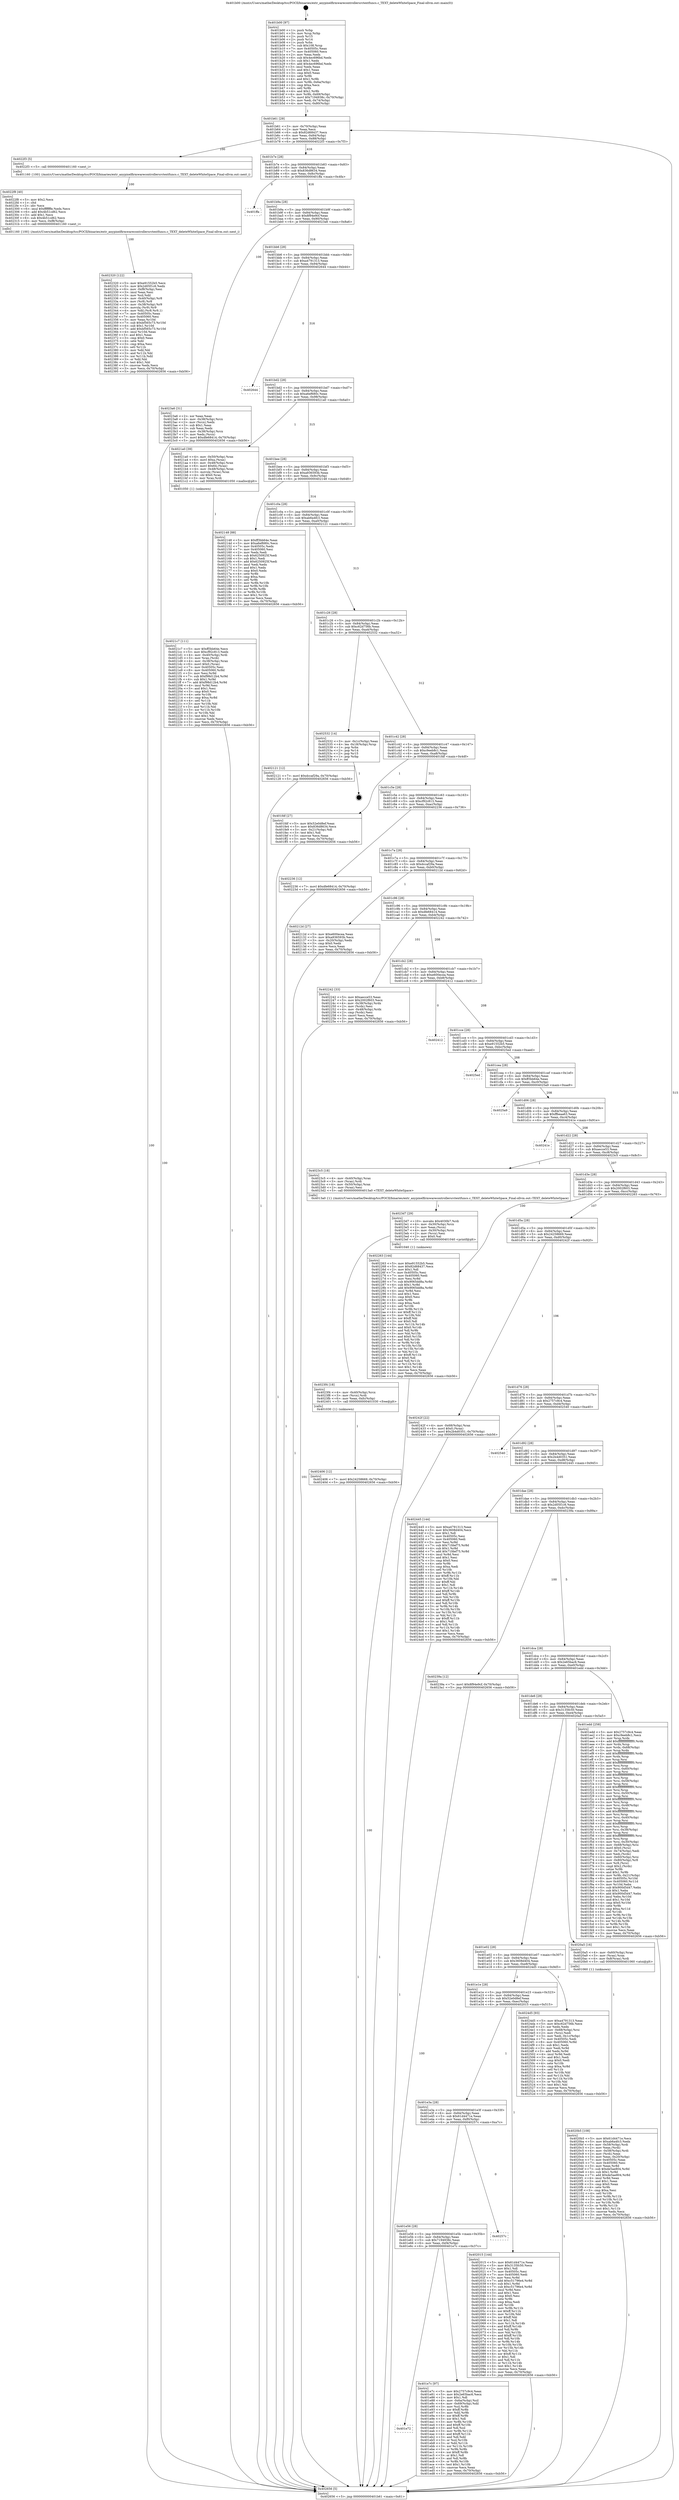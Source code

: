 digraph "0x401b00" {
  label = "0x401b00 (/mnt/c/Users/mathe/Desktop/tcc/POCII/binaries/extr_anypixelfirmwarecontrollersrctextfuncs.c_TEXT_deleteWhiteSpace_Final-ollvm.out::main(0))"
  labelloc = "t"
  node[shape=record]

  Entry [label="",width=0.3,height=0.3,shape=circle,fillcolor=black,style=filled]
  "0x401b61" [label="{
     0x401b61 [29]\l
     | [instrs]\l
     &nbsp;&nbsp;0x401b61 \<+3\>: mov -0x70(%rbp),%eax\l
     &nbsp;&nbsp;0x401b64 \<+2\>: mov %eax,%ecx\l
     &nbsp;&nbsp;0x401b66 \<+6\>: sub $0x82d68437,%ecx\l
     &nbsp;&nbsp;0x401b6c \<+6\>: mov %eax,-0x84(%rbp)\l
     &nbsp;&nbsp;0x401b72 \<+6\>: mov %ecx,-0x88(%rbp)\l
     &nbsp;&nbsp;0x401b78 \<+6\>: je 00000000004022f3 \<main+0x7f3\>\l
  }"]
  "0x4022f3" [label="{
     0x4022f3 [5]\l
     | [instrs]\l
     &nbsp;&nbsp;0x4022f3 \<+5\>: call 0000000000401160 \<next_i\>\l
     | [calls]\l
     &nbsp;&nbsp;0x401160 \{100\} (/mnt/c/Users/mathe/Desktop/tcc/POCII/binaries/extr_anypixelfirmwarecontrollersrctextfuncs.c_TEXT_deleteWhiteSpace_Final-ollvm.out::next_i)\l
  }"]
  "0x401b7e" [label="{
     0x401b7e [28]\l
     | [instrs]\l
     &nbsp;&nbsp;0x401b7e \<+5\>: jmp 0000000000401b83 \<main+0x83\>\l
     &nbsp;&nbsp;0x401b83 \<+6\>: mov -0x84(%rbp),%eax\l
     &nbsp;&nbsp;0x401b89 \<+5\>: sub $0x836d8634,%eax\l
     &nbsp;&nbsp;0x401b8e \<+6\>: mov %eax,-0x8c(%rbp)\l
     &nbsp;&nbsp;0x401b94 \<+6\>: je 0000000000401ffa \<main+0x4fa\>\l
  }"]
  Exit [label="",width=0.3,height=0.3,shape=circle,fillcolor=black,style=filled,peripheries=2]
  "0x401ffa" [label="{
     0x401ffa\l
  }", style=dashed]
  "0x401b9a" [label="{
     0x401b9a [28]\l
     | [instrs]\l
     &nbsp;&nbsp;0x401b9a \<+5\>: jmp 0000000000401b9f \<main+0x9f\>\l
     &nbsp;&nbsp;0x401b9f \<+6\>: mov -0x84(%rbp),%eax\l
     &nbsp;&nbsp;0x401ba5 \<+5\>: sub $0x8f94e9cf,%eax\l
     &nbsp;&nbsp;0x401baa \<+6\>: mov %eax,-0x90(%rbp)\l
     &nbsp;&nbsp;0x401bb0 \<+6\>: je 00000000004023a6 \<main+0x8a6\>\l
  }"]
  "0x402406" [label="{
     0x402406 [12]\l
     | [instrs]\l
     &nbsp;&nbsp;0x402406 \<+7\>: movl $0x24258669,-0x70(%rbp)\l
     &nbsp;&nbsp;0x40240d \<+5\>: jmp 0000000000402656 \<main+0xb56\>\l
  }"]
  "0x4023a6" [label="{
     0x4023a6 [31]\l
     | [instrs]\l
     &nbsp;&nbsp;0x4023a6 \<+2\>: xor %eax,%eax\l
     &nbsp;&nbsp;0x4023a8 \<+4\>: mov -0x38(%rbp),%rcx\l
     &nbsp;&nbsp;0x4023ac \<+2\>: mov (%rcx),%edx\l
     &nbsp;&nbsp;0x4023ae \<+3\>: sub $0x1,%eax\l
     &nbsp;&nbsp;0x4023b1 \<+2\>: sub %eax,%edx\l
     &nbsp;&nbsp;0x4023b3 \<+4\>: mov -0x38(%rbp),%rcx\l
     &nbsp;&nbsp;0x4023b7 \<+2\>: mov %edx,(%rcx)\l
     &nbsp;&nbsp;0x4023b9 \<+7\>: movl $0xdfe68414,-0x70(%rbp)\l
     &nbsp;&nbsp;0x4023c0 \<+5\>: jmp 0000000000402656 \<main+0xb56\>\l
  }"]
  "0x401bb6" [label="{
     0x401bb6 [28]\l
     | [instrs]\l
     &nbsp;&nbsp;0x401bb6 \<+5\>: jmp 0000000000401bbb \<main+0xbb\>\l
     &nbsp;&nbsp;0x401bbb \<+6\>: mov -0x84(%rbp),%eax\l
     &nbsp;&nbsp;0x401bc1 \<+5\>: sub $0xa4791313,%eax\l
     &nbsp;&nbsp;0x401bc6 \<+6\>: mov %eax,-0x94(%rbp)\l
     &nbsp;&nbsp;0x401bcc \<+6\>: je 0000000000402644 \<main+0xb44\>\l
  }"]
  "0x4023f4" [label="{
     0x4023f4 [18]\l
     | [instrs]\l
     &nbsp;&nbsp;0x4023f4 \<+4\>: mov -0x40(%rbp),%rcx\l
     &nbsp;&nbsp;0x4023f8 \<+3\>: mov (%rcx),%rdi\l
     &nbsp;&nbsp;0x4023fb \<+6\>: mov %eax,-0xfc(%rbp)\l
     &nbsp;&nbsp;0x402401 \<+5\>: call 0000000000401030 \<free@plt\>\l
     | [calls]\l
     &nbsp;&nbsp;0x401030 \{1\} (unknown)\l
  }"]
  "0x402644" [label="{
     0x402644\l
  }", style=dashed]
  "0x401bd2" [label="{
     0x401bd2 [28]\l
     | [instrs]\l
     &nbsp;&nbsp;0x401bd2 \<+5\>: jmp 0000000000401bd7 \<main+0xd7\>\l
     &nbsp;&nbsp;0x401bd7 \<+6\>: mov -0x84(%rbp),%eax\l
     &nbsp;&nbsp;0x401bdd \<+5\>: sub $0xa6ef680c,%eax\l
     &nbsp;&nbsp;0x401be2 \<+6\>: mov %eax,-0x98(%rbp)\l
     &nbsp;&nbsp;0x401be8 \<+6\>: je 00000000004021a0 \<main+0x6a0\>\l
  }"]
  "0x4023d7" [label="{
     0x4023d7 [29]\l
     | [instrs]\l
     &nbsp;&nbsp;0x4023d7 \<+10\>: movabs $0x4030b7,%rdi\l
     &nbsp;&nbsp;0x4023e1 \<+4\>: mov -0x30(%rbp),%rcx\l
     &nbsp;&nbsp;0x4023e5 \<+2\>: mov %eax,(%rcx)\l
     &nbsp;&nbsp;0x4023e7 \<+4\>: mov -0x30(%rbp),%rcx\l
     &nbsp;&nbsp;0x4023eb \<+2\>: mov (%rcx),%esi\l
     &nbsp;&nbsp;0x4023ed \<+2\>: mov $0x0,%al\l
     &nbsp;&nbsp;0x4023ef \<+5\>: call 0000000000401040 \<printf@plt\>\l
     | [calls]\l
     &nbsp;&nbsp;0x401040 \{1\} (unknown)\l
  }"]
  "0x4021a0" [label="{
     0x4021a0 [39]\l
     | [instrs]\l
     &nbsp;&nbsp;0x4021a0 \<+4\>: mov -0x50(%rbp),%rax\l
     &nbsp;&nbsp;0x4021a4 \<+6\>: movl $0xa,(%rax)\l
     &nbsp;&nbsp;0x4021aa \<+4\>: mov -0x48(%rbp),%rax\l
     &nbsp;&nbsp;0x4021ae \<+6\>: movl $0x64,(%rax)\l
     &nbsp;&nbsp;0x4021b4 \<+4\>: mov -0x48(%rbp),%rax\l
     &nbsp;&nbsp;0x4021b8 \<+3\>: movslq (%rax),%rax\l
     &nbsp;&nbsp;0x4021bb \<+4\>: shl $0x0,%rax\l
     &nbsp;&nbsp;0x4021bf \<+3\>: mov %rax,%rdi\l
     &nbsp;&nbsp;0x4021c2 \<+5\>: call 0000000000401050 \<malloc@plt\>\l
     | [calls]\l
     &nbsp;&nbsp;0x401050 \{1\} (unknown)\l
  }"]
  "0x401bee" [label="{
     0x401bee [28]\l
     | [instrs]\l
     &nbsp;&nbsp;0x401bee \<+5\>: jmp 0000000000401bf3 \<main+0xf3\>\l
     &nbsp;&nbsp;0x401bf3 \<+6\>: mov -0x84(%rbp),%eax\l
     &nbsp;&nbsp;0x401bf9 \<+5\>: sub $0xa936593b,%eax\l
     &nbsp;&nbsp;0x401bfe \<+6\>: mov %eax,-0x9c(%rbp)\l
     &nbsp;&nbsp;0x401c04 \<+6\>: je 0000000000402148 \<main+0x648\>\l
  }"]
  "0x402320" [label="{
     0x402320 [122]\l
     | [instrs]\l
     &nbsp;&nbsp;0x402320 \<+5\>: mov $0xe91552b5,%ecx\l
     &nbsp;&nbsp;0x402325 \<+5\>: mov $0x2d05f1c6,%edx\l
     &nbsp;&nbsp;0x40232a \<+6\>: mov -0xf8(%rbp),%esi\l
     &nbsp;&nbsp;0x402330 \<+3\>: imul %eax,%esi\l
     &nbsp;&nbsp;0x402333 \<+3\>: mov %sil,%dil\l
     &nbsp;&nbsp;0x402336 \<+4\>: mov -0x40(%rbp),%r8\l
     &nbsp;&nbsp;0x40233a \<+3\>: mov (%r8),%r8\l
     &nbsp;&nbsp;0x40233d \<+4\>: mov -0x38(%rbp),%r9\l
     &nbsp;&nbsp;0x402341 \<+3\>: movslq (%r9),%r9\l
     &nbsp;&nbsp;0x402344 \<+4\>: mov %dil,(%r8,%r9,1)\l
     &nbsp;&nbsp;0x402348 \<+7\>: mov 0x40505c,%eax\l
     &nbsp;&nbsp;0x40234f \<+7\>: mov 0x405060,%esi\l
     &nbsp;&nbsp;0x402356 \<+3\>: mov %eax,%r10d\l
     &nbsp;&nbsp;0x402359 \<+7\>: sub $0xbf565c73,%r10d\l
     &nbsp;&nbsp;0x402360 \<+4\>: sub $0x1,%r10d\l
     &nbsp;&nbsp;0x402364 \<+7\>: add $0xbf565c73,%r10d\l
     &nbsp;&nbsp;0x40236b \<+4\>: imul %r10d,%eax\l
     &nbsp;&nbsp;0x40236f \<+3\>: and $0x1,%eax\l
     &nbsp;&nbsp;0x402372 \<+3\>: cmp $0x0,%eax\l
     &nbsp;&nbsp;0x402375 \<+4\>: sete %dil\l
     &nbsp;&nbsp;0x402379 \<+3\>: cmp $0xa,%esi\l
     &nbsp;&nbsp;0x40237c \<+4\>: setl %r11b\l
     &nbsp;&nbsp;0x402380 \<+3\>: mov %dil,%bl\l
     &nbsp;&nbsp;0x402383 \<+3\>: and %r11b,%bl\l
     &nbsp;&nbsp;0x402386 \<+3\>: xor %r11b,%dil\l
     &nbsp;&nbsp;0x402389 \<+3\>: or %dil,%bl\l
     &nbsp;&nbsp;0x40238c \<+3\>: test $0x1,%bl\l
     &nbsp;&nbsp;0x40238f \<+3\>: cmovne %edx,%ecx\l
     &nbsp;&nbsp;0x402392 \<+3\>: mov %ecx,-0x70(%rbp)\l
     &nbsp;&nbsp;0x402395 \<+5\>: jmp 0000000000402656 \<main+0xb56\>\l
  }"]
  "0x402148" [label="{
     0x402148 [88]\l
     | [instrs]\l
     &nbsp;&nbsp;0x402148 \<+5\>: mov $0xff3bb64e,%eax\l
     &nbsp;&nbsp;0x40214d \<+5\>: mov $0xa6ef680c,%ecx\l
     &nbsp;&nbsp;0x402152 \<+7\>: mov 0x40505c,%edx\l
     &nbsp;&nbsp;0x402159 \<+7\>: mov 0x405060,%esi\l
     &nbsp;&nbsp;0x402160 \<+2\>: mov %edx,%edi\l
     &nbsp;&nbsp;0x402162 \<+6\>: sub $0x6250925f,%edi\l
     &nbsp;&nbsp;0x402168 \<+3\>: sub $0x1,%edi\l
     &nbsp;&nbsp;0x40216b \<+6\>: add $0x6250925f,%edi\l
     &nbsp;&nbsp;0x402171 \<+3\>: imul %edi,%edx\l
     &nbsp;&nbsp;0x402174 \<+3\>: and $0x1,%edx\l
     &nbsp;&nbsp;0x402177 \<+3\>: cmp $0x0,%edx\l
     &nbsp;&nbsp;0x40217a \<+4\>: sete %r8b\l
     &nbsp;&nbsp;0x40217e \<+3\>: cmp $0xa,%esi\l
     &nbsp;&nbsp;0x402181 \<+4\>: setl %r9b\l
     &nbsp;&nbsp;0x402185 \<+3\>: mov %r8b,%r10b\l
     &nbsp;&nbsp;0x402188 \<+3\>: and %r9b,%r10b\l
     &nbsp;&nbsp;0x40218b \<+3\>: xor %r9b,%r8b\l
     &nbsp;&nbsp;0x40218e \<+3\>: or %r8b,%r10b\l
     &nbsp;&nbsp;0x402191 \<+4\>: test $0x1,%r10b\l
     &nbsp;&nbsp;0x402195 \<+3\>: cmovne %ecx,%eax\l
     &nbsp;&nbsp;0x402198 \<+3\>: mov %eax,-0x70(%rbp)\l
     &nbsp;&nbsp;0x40219b \<+5\>: jmp 0000000000402656 \<main+0xb56\>\l
  }"]
  "0x401c0a" [label="{
     0x401c0a [28]\l
     | [instrs]\l
     &nbsp;&nbsp;0x401c0a \<+5\>: jmp 0000000000401c0f \<main+0x10f\>\l
     &nbsp;&nbsp;0x401c0f \<+6\>: mov -0x84(%rbp),%eax\l
     &nbsp;&nbsp;0x401c15 \<+5\>: sub $0xab6a4fc3,%eax\l
     &nbsp;&nbsp;0x401c1a \<+6\>: mov %eax,-0xa0(%rbp)\l
     &nbsp;&nbsp;0x401c20 \<+6\>: je 0000000000402121 \<main+0x621\>\l
  }"]
  "0x4022f8" [label="{
     0x4022f8 [40]\l
     | [instrs]\l
     &nbsp;&nbsp;0x4022f8 \<+5\>: mov $0x2,%ecx\l
     &nbsp;&nbsp;0x4022fd \<+1\>: cltd\l
     &nbsp;&nbsp;0x4022fe \<+2\>: idiv %ecx\l
     &nbsp;&nbsp;0x402300 \<+6\>: imul $0xfffffffe,%edx,%ecx\l
     &nbsp;&nbsp;0x402306 \<+6\>: add $0x4b51cd62,%ecx\l
     &nbsp;&nbsp;0x40230c \<+3\>: add $0x1,%ecx\l
     &nbsp;&nbsp;0x40230f \<+6\>: sub $0x4b51cd62,%ecx\l
     &nbsp;&nbsp;0x402315 \<+6\>: mov %ecx,-0xf8(%rbp)\l
     &nbsp;&nbsp;0x40231b \<+5\>: call 0000000000401160 \<next_i\>\l
     | [calls]\l
     &nbsp;&nbsp;0x401160 \{100\} (/mnt/c/Users/mathe/Desktop/tcc/POCII/binaries/extr_anypixelfirmwarecontrollersrctextfuncs.c_TEXT_deleteWhiteSpace_Final-ollvm.out::next_i)\l
  }"]
  "0x402121" [label="{
     0x402121 [12]\l
     | [instrs]\l
     &nbsp;&nbsp;0x402121 \<+7\>: movl $0xdccaf29a,-0x70(%rbp)\l
     &nbsp;&nbsp;0x402128 \<+5\>: jmp 0000000000402656 \<main+0xb56\>\l
  }"]
  "0x401c26" [label="{
     0x401c26 [28]\l
     | [instrs]\l
     &nbsp;&nbsp;0x401c26 \<+5\>: jmp 0000000000401c2b \<main+0x12b\>\l
     &nbsp;&nbsp;0x401c2b \<+6\>: mov -0x84(%rbp),%eax\l
     &nbsp;&nbsp;0x401c31 \<+5\>: sub $0xc62d756b,%eax\l
     &nbsp;&nbsp;0x401c36 \<+6\>: mov %eax,-0xa4(%rbp)\l
     &nbsp;&nbsp;0x401c3c \<+6\>: je 0000000000402532 \<main+0xa32\>\l
  }"]
  "0x4021c7" [label="{
     0x4021c7 [111]\l
     | [instrs]\l
     &nbsp;&nbsp;0x4021c7 \<+5\>: mov $0xff3bb64e,%ecx\l
     &nbsp;&nbsp;0x4021cc \<+5\>: mov $0xcf92c813,%edx\l
     &nbsp;&nbsp;0x4021d1 \<+4\>: mov -0x40(%rbp),%rdi\l
     &nbsp;&nbsp;0x4021d5 \<+3\>: mov %rax,(%rdi)\l
     &nbsp;&nbsp;0x4021d8 \<+4\>: mov -0x38(%rbp),%rax\l
     &nbsp;&nbsp;0x4021dc \<+6\>: movl $0x0,(%rax)\l
     &nbsp;&nbsp;0x4021e2 \<+7\>: mov 0x40505c,%esi\l
     &nbsp;&nbsp;0x4021e9 \<+8\>: mov 0x405060,%r8d\l
     &nbsp;&nbsp;0x4021f1 \<+3\>: mov %esi,%r9d\l
     &nbsp;&nbsp;0x4021f4 \<+7\>: sub $0xf98d12b4,%r9d\l
     &nbsp;&nbsp;0x4021fb \<+4\>: sub $0x1,%r9d\l
     &nbsp;&nbsp;0x4021ff \<+7\>: add $0xf98d12b4,%r9d\l
     &nbsp;&nbsp;0x402206 \<+4\>: imul %r9d,%esi\l
     &nbsp;&nbsp;0x40220a \<+3\>: and $0x1,%esi\l
     &nbsp;&nbsp;0x40220d \<+3\>: cmp $0x0,%esi\l
     &nbsp;&nbsp;0x402210 \<+4\>: sete %r10b\l
     &nbsp;&nbsp;0x402214 \<+4\>: cmp $0xa,%r8d\l
     &nbsp;&nbsp;0x402218 \<+4\>: setl %r11b\l
     &nbsp;&nbsp;0x40221c \<+3\>: mov %r10b,%bl\l
     &nbsp;&nbsp;0x40221f \<+3\>: and %r11b,%bl\l
     &nbsp;&nbsp;0x402222 \<+3\>: xor %r11b,%r10b\l
     &nbsp;&nbsp;0x402225 \<+3\>: or %r10b,%bl\l
     &nbsp;&nbsp;0x402228 \<+3\>: test $0x1,%bl\l
     &nbsp;&nbsp;0x40222b \<+3\>: cmovne %edx,%ecx\l
     &nbsp;&nbsp;0x40222e \<+3\>: mov %ecx,-0x70(%rbp)\l
     &nbsp;&nbsp;0x402231 \<+5\>: jmp 0000000000402656 \<main+0xb56\>\l
  }"]
  "0x402532" [label="{
     0x402532 [14]\l
     | [instrs]\l
     &nbsp;&nbsp;0x402532 \<+3\>: mov -0x1c(%rbp),%eax\l
     &nbsp;&nbsp;0x402535 \<+4\>: lea -0x18(%rbp),%rsp\l
     &nbsp;&nbsp;0x402539 \<+1\>: pop %rbx\l
     &nbsp;&nbsp;0x40253a \<+2\>: pop %r14\l
     &nbsp;&nbsp;0x40253c \<+2\>: pop %r15\l
     &nbsp;&nbsp;0x40253e \<+1\>: pop %rbp\l
     &nbsp;&nbsp;0x40253f \<+1\>: ret\l
  }"]
  "0x401c42" [label="{
     0x401c42 [28]\l
     | [instrs]\l
     &nbsp;&nbsp;0x401c42 \<+5\>: jmp 0000000000401c47 \<main+0x147\>\l
     &nbsp;&nbsp;0x401c47 \<+6\>: mov -0x84(%rbp),%eax\l
     &nbsp;&nbsp;0x401c4d \<+5\>: sub $0xc9eeb8c1,%eax\l
     &nbsp;&nbsp;0x401c52 \<+6\>: mov %eax,-0xa8(%rbp)\l
     &nbsp;&nbsp;0x401c58 \<+6\>: je 0000000000401fdf \<main+0x4df\>\l
  }"]
  "0x4020b5" [label="{
     0x4020b5 [108]\l
     | [instrs]\l
     &nbsp;&nbsp;0x4020b5 \<+5\>: mov $0x61d4471e,%ecx\l
     &nbsp;&nbsp;0x4020ba \<+5\>: mov $0xab6a4fc3,%edx\l
     &nbsp;&nbsp;0x4020bf \<+4\>: mov -0x58(%rbp),%rdi\l
     &nbsp;&nbsp;0x4020c3 \<+2\>: mov %eax,(%rdi)\l
     &nbsp;&nbsp;0x4020c5 \<+4\>: mov -0x58(%rbp),%rdi\l
     &nbsp;&nbsp;0x4020c9 \<+2\>: mov (%rdi),%eax\l
     &nbsp;&nbsp;0x4020cb \<+3\>: mov %eax,-0x20(%rbp)\l
     &nbsp;&nbsp;0x4020ce \<+7\>: mov 0x40505c,%eax\l
     &nbsp;&nbsp;0x4020d5 \<+7\>: mov 0x405060,%esi\l
     &nbsp;&nbsp;0x4020dc \<+3\>: mov %eax,%r8d\l
     &nbsp;&nbsp;0x4020df \<+7\>: sub $0xde5ae804,%r8d\l
     &nbsp;&nbsp;0x4020e6 \<+4\>: sub $0x1,%r8d\l
     &nbsp;&nbsp;0x4020ea \<+7\>: add $0xde5ae804,%r8d\l
     &nbsp;&nbsp;0x4020f1 \<+4\>: imul %r8d,%eax\l
     &nbsp;&nbsp;0x4020f5 \<+3\>: and $0x1,%eax\l
     &nbsp;&nbsp;0x4020f8 \<+3\>: cmp $0x0,%eax\l
     &nbsp;&nbsp;0x4020fb \<+4\>: sete %r9b\l
     &nbsp;&nbsp;0x4020ff \<+3\>: cmp $0xa,%esi\l
     &nbsp;&nbsp;0x402102 \<+4\>: setl %r10b\l
     &nbsp;&nbsp;0x402106 \<+3\>: mov %r9b,%r11b\l
     &nbsp;&nbsp;0x402109 \<+3\>: and %r10b,%r11b\l
     &nbsp;&nbsp;0x40210c \<+3\>: xor %r10b,%r9b\l
     &nbsp;&nbsp;0x40210f \<+3\>: or %r9b,%r11b\l
     &nbsp;&nbsp;0x402112 \<+4\>: test $0x1,%r11b\l
     &nbsp;&nbsp;0x402116 \<+3\>: cmovne %edx,%ecx\l
     &nbsp;&nbsp;0x402119 \<+3\>: mov %ecx,-0x70(%rbp)\l
     &nbsp;&nbsp;0x40211c \<+5\>: jmp 0000000000402656 \<main+0xb56\>\l
  }"]
  "0x401fdf" [label="{
     0x401fdf [27]\l
     | [instrs]\l
     &nbsp;&nbsp;0x401fdf \<+5\>: mov $0x52e0d8ef,%eax\l
     &nbsp;&nbsp;0x401fe4 \<+5\>: mov $0x836d8634,%ecx\l
     &nbsp;&nbsp;0x401fe9 \<+3\>: mov -0x21(%rbp),%dl\l
     &nbsp;&nbsp;0x401fec \<+3\>: test $0x1,%dl\l
     &nbsp;&nbsp;0x401fef \<+3\>: cmovne %ecx,%eax\l
     &nbsp;&nbsp;0x401ff2 \<+3\>: mov %eax,-0x70(%rbp)\l
     &nbsp;&nbsp;0x401ff5 \<+5\>: jmp 0000000000402656 \<main+0xb56\>\l
  }"]
  "0x401c5e" [label="{
     0x401c5e [28]\l
     | [instrs]\l
     &nbsp;&nbsp;0x401c5e \<+5\>: jmp 0000000000401c63 \<main+0x163\>\l
     &nbsp;&nbsp;0x401c63 \<+6\>: mov -0x84(%rbp),%eax\l
     &nbsp;&nbsp;0x401c69 \<+5\>: sub $0xcf92c813,%eax\l
     &nbsp;&nbsp;0x401c6e \<+6\>: mov %eax,-0xac(%rbp)\l
     &nbsp;&nbsp;0x401c74 \<+6\>: je 0000000000402236 \<main+0x736\>\l
  }"]
  "0x401b00" [label="{
     0x401b00 [97]\l
     | [instrs]\l
     &nbsp;&nbsp;0x401b00 \<+1\>: push %rbp\l
     &nbsp;&nbsp;0x401b01 \<+3\>: mov %rsp,%rbp\l
     &nbsp;&nbsp;0x401b04 \<+2\>: push %r15\l
     &nbsp;&nbsp;0x401b06 \<+2\>: push %r14\l
     &nbsp;&nbsp;0x401b08 \<+1\>: push %rbx\l
     &nbsp;&nbsp;0x401b09 \<+7\>: sub $0x108,%rsp\l
     &nbsp;&nbsp;0x401b10 \<+7\>: mov 0x40505c,%eax\l
     &nbsp;&nbsp;0x401b17 \<+7\>: mov 0x405060,%ecx\l
     &nbsp;&nbsp;0x401b1e \<+2\>: mov %eax,%edx\l
     &nbsp;&nbsp;0x401b20 \<+6\>: sub $0x4ec696bd,%edx\l
     &nbsp;&nbsp;0x401b26 \<+3\>: sub $0x1,%edx\l
     &nbsp;&nbsp;0x401b29 \<+6\>: add $0x4ec696bd,%edx\l
     &nbsp;&nbsp;0x401b2f \<+3\>: imul %edx,%eax\l
     &nbsp;&nbsp;0x401b32 \<+3\>: and $0x1,%eax\l
     &nbsp;&nbsp;0x401b35 \<+3\>: cmp $0x0,%eax\l
     &nbsp;&nbsp;0x401b38 \<+4\>: sete %r8b\l
     &nbsp;&nbsp;0x401b3c \<+4\>: and $0x1,%r8b\l
     &nbsp;&nbsp;0x401b40 \<+4\>: mov %r8b,-0x6a(%rbp)\l
     &nbsp;&nbsp;0x401b44 \<+3\>: cmp $0xa,%ecx\l
     &nbsp;&nbsp;0x401b47 \<+4\>: setl %r8b\l
     &nbsp;&nbsp;0x401b4b \<+4\>: and $0x1,%r8b\l
     &nbsp;&nbsp;0x401b4f \<+4\>: mov %r8b,-0x69(%rbp)\l
     &nbsp;&nbsp;0x401b53 \<+7\>: movl $0x7194938c,-0x70(%rbp)\l
     &nbsp;&nbsp;0x401b5a \<+3\>: mov %edi,-0x74(%rbp)\l
     &nbsp;&nbsp;0x401b5d \<+4\>: mov %rsi,-0x80(%rbp)\l
  }"]
  "0x402236" [label="{
     0x402236 [12]\l
     | [instrs]\l
     &nbsp;&nbsp;0x402236 \<+7\>: movl $0xdfe68414,-0x70(%rbp)\l
     &nbsp;&nbsp;0x40223d \<+5\>: jmp 0000000000402656 \<main+0xb56\>\l
  }"]
  "0x401c7a" [label="{
     0x401c7a [28]\l
     | [instrs]\l
     &nbsp;&nbsp;0x401c7a \<+5\>: jmp 0000000000401c7f \<main+0x17f\>\l
     &nbsp;&nbsp;0x401c7f \<+6\>: mov -0x84(%rbp),%eax\l
     &nbsp;&nbsp;0x401c85 \<+5\>: sub $0xdccaf29a,%eax\l
     &nbsp;&nbsp;0x401c8a \<+6\>: mov %eax,-0xb0(%rbp)\l
     &nbsp;&nbsp;0x401c90 \<+6\>: je 000000000040212d \<main+0x62d\>\l
  }"]
  "0x402656" [label="{
     0x402656 [5]\l
     | [instrs]\l
     &nbsp;&nbsp;0x402656 \<+5\>: jmp 0000000000401b61 \<main+0x61\>\l
  }"]
  "0x40212d" [label="{
     0x40212d [27]\l
     | [instrs]\l
     &nbsp;&nbsp;0x40212d \<+5\>: mov $0xe600ecea,%eax\l
     &nbsp;&nbsp;0x402132 \<+5\>: mov $0xa936593b,%ecx\l
     &nbsp;&nbsp;0x402137 \<+3\>: mov -0x20(%rbp),%edx\l
     &nbsp;&nbsp;0x40213a \<+3\>: cmp $0x0,%edx\l
     &nbsp;&nbsp;0x40213d \<+3\>: cmove %ecx,%eax\l
     &nbsp;&nbsp;0x402140 \<+3\>: mov %eax,-0x70(%rbp)\l
     &nbsp;&nbsp;0x402143 \<+5\>: jmp 0000000000402656 \<main+0xb56\>\l
  }"]
  "0x401c96" [label="{
     0x401c96 [28]\l
     | [instrs]\l
     &nbsp;&nbsp;0x401c96 \<+5\>: jmp 0000000000401c9b \<main+0x19b\>\l
     &nbsp;&nbsp;0x401c9b \<+6\>: mov -0x84(%rbp),%eax\l
     &nbsp;&nbsp;0x401ca1 \<+5\>: sub $0xdfe68414,%eax\l
     &nbsp;&nbsp;0x401ca6 \<+6\>: mov %eax,-0xb4(%rbp)\l
     &nbsp;&nbsp;0x401cac \<+6\>: je 0000000000402242 \<main+0x742\>\l
  }"]
  "0x401e72" [label="{
     0x401e72\l
  }", style=dashed]
  "0x402242" [label="{
     0x402242 [33]\l
     | [instrs]\l
     &nbsp;&nbsp;0x402242 \<+5\>: mov $0xaecce53,%eax\l
     &nbsp;&nbsp;0x402247 \<+5\>: mov $0x2002f603,%ecx\l
     &nbsp;&nbsp;0x40224c \<+4\>: mov -0x38(%rbp),%rdx\l
     &nbsp;&nbsp;0x402250 \<+2\>: mov (%rdx),%esi\l
     &nbsp;&nbsp;0x402252 \<+4\>: mov -0x48(%rbp),%rdx\l
     &nbsp;&nbsp;0x402256 \<+2\>: cmp (%rdx),%esi\l
     &nbsp;&nbsp;0x402258 \<+3\>: cmovl %ecx,%eax\l
     &nbsp;&nbsp;0x40225b \<+3\>: mov %eax,-0x70(%rbp)\l
     &nbsp;&nbsp;0x40225e \<+5\>: jmp 0000000000402656 \<main+0xb56\>\l
  }"]
  "0x401cb2" [label="{
     0x401cb2 [28]\l
     | [instrs]\l
     &nbsp;&nbsp;0x401cb2 \<+5\>: jmp 0000000000401cb7 \<main+0x1b7\>\l
     &nbsp;&nbsp;0x401cb7 \<+6\>: mov -0x84(%rbp),%eax\l
     &nbsp;&nbsp;0x401cbd \<+5\>: sub $0xe600ecea,%eax\l
     &nbsp;&nbsp;0x401cc2 \<+6\>: mov %eax,-0xb8(%rbp)\l
     &nbsp;&nbsp;0x401cc8 \<+6\>: je 0000000000402412 \<main+0x912\>\l
  }"]
  "0x401e7c" [label="{
     0x401e7c [97]\l
     | [instrs]\l
     &nbsp;&nbsp;0x401e7c \<+5\>: mov $0x2757c9c4,%eax\l
     &nbsp;&nbsp;0x401e81 \<+5\>: mov $0x2e65bac6,%ecx\l
     &nbsp;&nbsp;0x401e86 \<+2\>: mov $0x1,%dl\l
     &nbsp;&nbsp;0x401e88 \<+4\>: mov -0x6a(%rbp),%sil\l
     &nbsp;&nbsp;0x401e8c \<+4\>: mov -0x69(%rbp),%dil\l
     &nbsp;&nbsp;0x401e90 \<+3\>: mov %sil,%r8b\l
     &nbsp;&nbsp;0x401e93 \<+4\>: xor $0xff,%r8b\l
     &nbsp;&nbsp;0x401e97 \<+3\>: mov %dil,%r9b\l
     &nbsp;&nbsp;0x401e9a \<+4\>: xor $0xff,%r9b\l
     &nbsp;&nbsp;0x401e9e \<+3\>: xor $0x1,%dl\l
     &nbsp;&nbsp;0x401ea1 \<+3\>: mov %r8b,%r10b\l
     &nbsp;&nbsp;0x401ea4 \<+4\>: and $0xff,%r10b\l
     &nbsp;&nbsp;0x401ea8 \<+3\>: and %dl,%sil\l
     &nbsp;&nbsp;0x401eab \<+3\>: mov %r9b,%r11b\l
     &nbsp;&nbsp;0x401eae \<+4\>: and $0xff,%r11b\l
     &nbsp;&nbsp;0x401eb2 \<+3\>: and %dl,%dil\l
     &nbsp;&nbsp;0x401eb5 \<+3\>: or %sil,%r10b\l
     &nbsp;&nbsp;0x401eb8 \<+3\>: or %dil,%r11b\l
     &nbsp;&nbsp;0x401ebb \<+3\>: xor %r11b,%r10b\l
     &nbsp;&nbsp;0x401ebe \<+3\>: or %r9b,%r8b\l
     &nbsp;&nbsp;0x401ec1 \<+4\>: xor $0xff,%r8b\l
     &nbsp;&nbsp;0x401ec5 \<+3\>: or $0x1,%dl\l
     &nbsp;&nbsp;0x401ec8 \<+3\>: and %dl,%r8b\l
     &nbsp;&nbsp;0x401ecb \<+3\>: or %r8b,%r10b\l
     &nbsp;&nbsp;0x401ece \<+4\>: test $0x1,%r10b\l
     &nbsp;&nbsp;0x401ed2 \<+3\>: cmovne %ecx,%eax\l
     &nbsp;&nbsp;0x401ed5 \<+3\>: mov %eax,-0x70(%rbp)\l
     &nbsp;&nbsp;0x401ed8 \<+5\>: jmp 0000000000402656 \<main+0xb56\>\l
  }"]
  "0x402412" [label="{
     0x402412\l
  }", style=dashed]
  "0x401cce" [label="{
     0x401cce [28]\l
     | [instrs]\l
     &nbsp;&nbsp;0x401cce \<+5\>: jmp 0000000000401cd3 \<main+0x1d3\>\l
     &nbsp;&nbsp;0x401cd3 \<+6\>: mov -0x84(%rbp),%eax\l
     &nbsp;&nbsp;0x401cd9 \<+5\>: sub $0xe91552b5,%eax\l
     &nbsp;&nbsp;0x401cde \<+6\>: mov %eax,-0xbc(%rbp)\l
     &nbsp;&nbsp;0x401ce4 \<+6\>: je 00000000004025ed \<main+0xaed\>\l
  }"]
  "0x401e56" [label="{
     0x401e56 [28]\l
     | [instrs]\l
     &nbsp;&nbsp;0x401e56 \<+5\>: jmp 0000000000401e5b \<main+0x35b\>\l
     &nbsp;&nbsp;0x401e5b \<+6\>: mov -0x84(%rbp),%eax\l
     &nbsp;&nbsp;0x401e61 \<+5\>: sub $0x7194938c,%eax\l
     &nbsp;&nbsp;0x401e66 \<+6\>: mov %eax,-0xf4(%rbp)\l
     &nbsp;&nbsp;0x401e6c \<+6\>: je 0000000000401e7c \<main+0x37c\>\l
  }"]
  "0x4025ed" [label="{
     0x4025ed\l
  }", style=dashed]
  "0x401cea" [label="{
     0x401cea [28]\l
     | [instrs]\l
     &nbsp;&nbsp;0x401cea \<+5\>: jmp 0000000000401cef \<main+0x1ef\>\l
     &nbsp;&nbsp;0x401cef \<+6\>: mov -0x84(%rbp),%eax\l
     &nbsp;&nbsp;0x401cf5 \<+5\>: sub $0xff3bb64e,%eax\l
     &nbsp;&nbsp;0x401cfa \<+6\>: mov %eax,-0xc0(%rbp)\l
     &nbsp;&nbsp;0x401d00 \<+6\>: je 00000000004025a9 \<main+0xaa9\>\l
  }"]
  "0x40257c" [label="{
     0x40257c\l
  }", style=dashed]
  "0x4025a9" [label="{
     0x4025a9\l
  }", style=dashed]
  "0x401d06" [label="{
     0x401d06 [28]\l
     | [instrs]\l
     &nbsp;&nbsp;0x401d06 \<+5\>: jmp 0000000000401d0b \<main+0x20b\>\l
     &nbsp;&nbsp;0x401d0b \<+6\>: mov -0x84(%rbp),%eax\l
     &nbsp;&nbsp;0x401d11 \<+5\>: sub $0xffbeaa63,%eax\l
     &nbsp;&nbsp;0x401d16 \<+6\>: mov %eax,-0xc4(%rbp)\l
     &nbsp;&nbsp;0x401d1c \<+6\>: je 000000000040241e \<main+0x91e\>\l
  }"]
  "0x401e3a" [label="{
     0x401e3a [28]\l
     | [instrs]\l
     &nbsp;&nbsp;0x401e3a \<+5\>: jmp 0000000000401e3f \<main+0x33f\>\l
     &nbsp;&nbsp;0x401e3f \<+6\>: mov -0x84(%rbp),%eax\l
     &nbsp;&nbsp;0x401e45 \<+5\>: sub $0x61d4471e,%eax\l
     &nbsp;&nbsp;0x401e4a \<+6\>: mov %eax,-0xf0(%rbp)\l
     &nbsp;&nbsp;0x401e50 \<+6\>: je 000000000040257c \<main+0xa7c\>\l
  }"]
  "0x40241e" [label="{
     0x40241e\l
  }", style=dashed]
  "0x401d22" [label="{
     0x401d22 [28]\l
     | [instrs]\l
     &nbsp;&nbsp;0x401d22 \<+5\>: jmp 0000000000401d27 \<main+0x227\>\l
     &nbsp;&nbsp;0x401d27 \<+6\>: mov -0x84(%rbp),%eax\l
     &nbsp;&nbsp;0x401d2d \<+5\>: sub $0xaecce53,%eax\l
     &nbsp;&nbsp;0x401d32 \<+6\>: mov %eax,-0xc8(%rbp)\l
     &nbsp;&nbsp;0x401d38 \<+6\>: je 00000000004023c5 \<main+0x8c5\>\l
  }"]
  "0x402015" [label="{
     0x402015 [144]\l
     | [instrs]\l
     &nbsp;&nbsp;0x402015 \<+5\>: mov $0x61d4471e,%eax\l
     &nbsp;&nbsp;0x40201a \<+5\>: mov $0x3135fc50,%ecx\l
     &nbsp;&nbsp;0x40201f \<+2\>: mov $0x1,%dl\l
     &nbsp;&nbsp;0x402021 \<+7\>: mov 0x40505c,%esi\l
     &nbsp;&nbsp;0x402028 \<+7\>: mov 0x405060,%edi\l
     &nbsp;&nbsp;0x40202f \<+3\>: mov %esi,%r8d\l
     &nbsp;&nbsp;0x402032 \<+7\>: add $0xc51796e4,%r8d\l
     &nbsp;&nbsp;0x402039 \<+4\>: sub $0x1,%r8d\l
     &nbsp;&nbsp;0x40203d \<+7\>: sub $0xc51796e4,%r8d\l
     &nbsp;&nbsp;0x402044 \<+4\>: imul %r8d,%esi\l
     &nbsp;&nbsp;0x402048 \<+3\>: and $0x1,%esi\l
     &nbsp;&nbsp;0x40204b \<+3\>: cmp $0x0,%esi\l
     &nbsp;&nbsp;0x40204e \<+4\>: sete %r9b\l
     &nbsp;&nbsp;0x402052 \<+3\>: cmp $0xa,%edi\l
     &nbsp;&nbsp;0x402055 \<+4\>: setl %r10b\l
     &nbsp;&nbsp;0x402059 \<+3\>: mov %r9b,%r11b\l
     &nbsp;&nbsp;0x40205c \<+4\>: xor $0xff,%r11b\l
     &nbsp;&nbsp;0x402060 \<+3\>: mov %r10b,%bl\l
     &nbsp;&nbsp;0x402063 \<+3\>: xor $0xff,%bl\l
     &nbsp;&nbsp;0x402066 \<+3\>: xor $0x1,%dl\l
     &nbsp;&nbsp;0x402069 \<+3\>: mov %r11b,%r14b\l
     &nbsp;&nbsp;0x40206c \<+4\>: and $0xff,%r14b\l
     &nbsp;&nbsp;0x402070 \<+3\>: and %dl,%r9b\l
     &nbsp;&nbsp;0x402073 \<+3\>: mov %bl,%r15b\l
     &nbsp;&nbsp;0x402076 \<+4\>: and $0xff,%r15b\l
     &nbsp;&nbsp;0x40207a \<+3\>: and %dl,%r10b\l
     &nbsp;&nbsp;0x40207d \<+3\>: or %r9b,%r14b\l
     &nbsp;&nbsp;0x402080 \<+3\>: or %r10b,%r15b\l
     &nbsp;&nbsp;0x402083 \<+3\>: xor %r15b,%r14b\l
     &nbsp;&nbsp;0x402086 \<+3\>: or %bl,%r11b\l
     &nbsp;&nbsp;0x402089 \<+4\>: xor $0xff,%r11b\l
     &nbsp;&nbsp;0x40208d \<+3\>: or $0x1,%dl\l
     &nbsp;&nbsp;0x402090 \<+3\>: and %dl,%r11b\l
     &nbsp;&nbsp;0x402093 \<+3\>: or %r11b,%r14b\l
     &nbsp;&nbsp;0x402096 \<+4\>: test $0x1,%r14b\l
     &nbsp;&nbsp;0x40209a \<+3\>: cmovne %ecx,%eax\l
     &nbsp;&nbsp;0x40209d \<+3\>: mov %eax,-0x70(%rbp)\l
     &nbsp;&nbsp;0x4020a0 \<+5\>: jmp 0000000000402656 \<main+0xb56\>\l
  }"]
  "0x4023c5" [label="{
     0x4023c5 [18]\l
     | [instrs]\l
     &nbsp;&nbsp;0x4023c5 \<+4\>: mov -0x40(%rbp),%rax\l
     &nbsp;&nbsp;0x4023c9 \<+3\>: mov (%rax),%rdi\l
     &nbsp;&nbsp;0x4023cc \<+4\>: mov -0x50(%rbp),%rax\l
     &nbsp;&nbsp;0x4023d0 \<+2\>: mov (%rax),%esi\l
     &nbsp;&nbsp;0x4023d2 \<+5\>: call 00000000004013a0 \<TEXT_deleteWhiteSpace\>\l
     | [calls]\l
     &nbsp;&nbsp;0x4013a0 \{1\} (/mnt/c/Users/mathe/Desktop/tcc/POCII/binaries/extr_anypixelfirmwarecontrollersrctextfuncs.c_TEXT_deleteWhiteSpace_Final-ollvm.out::TEXT_deleteWhiteSpace)\l
  }"]
  "0x401d3e" [label="{
     0x401d3e [28]\l
     | [instrs]\l
     &nbsp;&nbsp;0x401d3e \<+5\>: jmp 0000000000401d43 \<main+0x243\>\l
     &nbsp;&nbsp;0x401d43 \<+6\>: mov -0x84(%rbp),%eax\l
     &nbsp;&nbsp;0x401d49 \<+5\>: sub $0x2002f603,%eax\l
     &nbsp;&nbsp;0x401d4e \<+6\>: mov %eax,-0xcc(%rbp)\l
     &nbsp;&nbsp;0x401d54 \<+6\>: je 0000000000402263 \<main+0x763\>\l
  }"]
  "0x401e1e" [label="{
     0x401e1e [28]\l
     | [instrs]\l
     &nbsp;&nbsp;0x401e1e \<+5\>: jmp 0000000000401e23 \<main+0x323\>\l
     &nbsp;&nbsp;0x401e23 \<+6\>: mov -0x84(%rbp),%eax\l
     &nbsp;&nbsp;0x401e29 \<+5\>: sub $0x52e0d8ef,%eax\l
     &nbsp;&nbsp;0x401e2e \<+6\>: mov %eax,-0xec(%rbp)\l
     &nbsp;&nbsp;0x401e34 \<+6\>: je 0000000000402015 \<main+0x515\>\l
  }"]
  "0x402263" [label="{
     0x402263 [144]\l
     | [instrs]\l
     &nbsp;&nbsp;0x402263 \<+5\>: mov $0xe91552b5,%eax\l
     &nbsp;&nbsp;0x402268 \<+5\>: mov $0x82d68437,%ecx\l
     &nbsp;&nbsp;0x40226d \<+2\>: mov $0x1,%dl\l
     &nbsp;&nbsp;0x40226f \<+7\>: mov 0x40505c,%esi\l
     &nbsp;&nbsp;0x402276 \<+7\>: mov 0x405060,%edi\l
     &nbsp;&nbsp;0x40227d \<+3\>: mov %esi,%r8d\l
     &nbsp;&nbsp;0x402280 \<+7\>: sub $0x9065dd8a,%r8d\l
     &nbsp;&nbsp;0x402287 \<+4\>: sub $0x1,%r8d\l
     &nbsp;&nbsp;0x40228b \<+7\>: add $0x9065dd8a,%r8d\l
     &nbsp;&nbsp;0x402292 \<+4\>: imul %r8d,%esi\l
     &nbsp;&nbsp;0x402296 \<+3\>: and $0x1,%esi\l
     &nbsp;&nbsp;0x402299 \<+3\>: cmp $0x0,%esi\l
     &nbsp;&nbsp;0x40229c \<+4\>: sete %r9b\l
     &nbsp;&nbsp;0x4022a0 \<+3\>: cmp $0xa,%edi\l
     &nbsp;&nbsp;0x4022a3 \<+4\>: setl %r10b\l
     &nbsp;&nbsp;0x4022a7 \<+3\>: mov %r9b,%r11b\l
     &nbsp;&nbsp;0x4022aa \<+4\>: xor $0xff,%r11b\l
     &nbsp;&nbsp;0x4022ae \<+3\>: mov %r10b,%bl\l
     &nbsp;&nbsp;0x4022b1 \<+3\>: xor $0xff,%bl\l
     &nbsp;&nbsp;0x4022b4 \<+3\>: xor $0x0,%dl\l
     &nbsp;&nbsp;0x4022b7 \<+3\>: mov %r11b,%r14b\l
     &nbsp;&nbsp;0x4022ba \<+4\>: and $0x0,%r14b\l
     &nbsp;&nbsp;0x4022be \<+3\>: and %dl,%r9b\l
     &nbsp;&nbsp;0x4022c1 \<+3\>: mov %bl,%r15b\l
     &nbsp;&nbsp;0x4022c4 \<+4\>: and $0x0,%r15b\l
     &nbsp;&nbsp;0x4022c8 \<+3\>: and %dl,%r10b\l
     &nbsp;&nbsp;0x4022cb \<+3\>: or %r9b,%r14b\l
     &nbsp;&nbsp;0x4022ce \<+3\>: or %r10b,%r15b\l
     &nbsp;&nbsp;0x4022d1 \<+3\>: xor %r15b,%r14b\l
     &nbsp;&nbsp;0x4022d4 \<+3\>: or %bl,%r11b\l
     &nbsp;&nbsp;0x4022d7 \<+4\>: xor $0xff,%r11b\l
     &nbsp;&nbsp;0x4022db \<+3\>: or $0x0,%dl\l
     &nbsp;&nbsp;0x4022de \<+3\>: and %dl,%r11b\l
     &nbsp;&nbsp;0x4022e1 \<+3\>: or %r11b,%r14b\l
     &nbsp;&nbsp;0x4022e4 \<+4\>: test $0x1,%r14b\l
     &nbsp;&nbsp;0x4022e8 \<+3\>: cmovne %ecx,%eax\l
     &nbsp;&nbsp;0x4022eb \<+3\>: mov %eax,-0x70(%rbp)\l
     &nbsp;&nbsp;0x4022ee \<+5\>: jmp 0000000000402656 \<main+0xb56\>\l
  }"]
  "0x401d5a" [label="{
     0x401d5a [28]\l
     | [instrs]\l
     &nbsp;&nbsp;0x401d5a \<+5\>: jmp 0000000000401d5f \<main+0x25f\>\l
     &nbsp;&nbsp;0x401d5f \<+6\>: mov -0x84(%rbp),%eax\l
     &nbsp;&nbsp;0x401d65 \<+5\>: sub $0x24258669,%eax\l
     &nbsp;&nbsp;0x401d6a \<+6\>: mov %eax,-0xd0(%rbp)\l
     &nbsp;&nbsp;0x401d70 \<+6\>: je 000000000040242f \<main+0x92f\>\l
  }"]
  "0x4024d5" [label="{
     0x4024d5 [93]\l
     | [instrs]\l
     &nbsp;&nbsp;0x4024d5 \<+5\>: mov $0xa4791313,%eax\l
     &nbsp;&nbsp;0x4024da \<+5\>: mov $0xc62d756b,%ecx\l
     &nbsp;&nbsp;0x4024df \<+2\>: xor %edx,%edx\l
     &nbsp;&nbsp;0x4024e1 \<+4\>: mov -0x68(%rbp),%rsi\l
     &nbsp;&nbsp;0x4024e5 \<+2\>: mov (%rsi),%edi\l
     &nbsp;&nbsp;0x4024e7 \<+3\>: mov %edi,-0x1c(%rbp)\l
     &nbsp;&nbsp;0x4024ea \<+7\>: mov 0x40505c,%edi\l
     &nbsp;&nbsp;0x4024f1 \<+8\>: mov 0x405060,%r8d\l
     &nbsp;&nbsp;0x4024f9 \<+3\>: sub $0x1,%edx\l
     &nbsp;&nbsp;0x4024fc \<+3\>: mov %edi,%r9d\l
     &nbsp;&nbsp;0x4024ff \<+3\>: add %edx,%r9d\l
     &nbsp;&nbsp;0x402502 \<+4\>: imul %r9d,%edi\l
     &nbsp;&nbsp;0x402506 \<+3\>: and $0x1,%edi\l
     &nbsp;&nbsp;0x402509 \<+3\>: cmp $0x0,%edi\l
     &nbsp;&nbsp;0x40250c \<+4\>: sete %r10b\l
     &nbsp;&nbsp;0x402510 \<+4\>: cmp $0xa,%r8d\l
     &nbsp;&nbsp;0x402514 \<+4\>: setl %r11b\l
     &nbsp;&nbsp;0x402518 \<+3\>: mov %r10b,%bl\l
     &nbsp;&nbsp;0x40251b \<+3\>: and %r11b,%bl\l
     &nbsp;&nbsp;0x40251e \<+3\>: xor %r11b,%r10b\l
     &nbsp;&nbsp;0x402521 \<+3\>: or %r10b,%bl\l
     &nbsp;&nbsp;0x402524 \<+3\>: test $0x1,%bl\l
     &nbsp;&nbsp;0x402527 \<+3\>: cmovne %ecx,%eax\l
     &nbsp;&nbsp;0x40252a \<+3\>: mov %eax,-0x70(%rbp)\l
     &nbsp;&nbsp;0x40252d \<+5\>: jmp 0000000000402656 \<main+0xb56\>\l
  }"]
  "0x40242f" [label="{
     0x40242f [22]\l
     | [instrs]\l
     &nbsp;&nbsp;0x40242f \<+4\>: mov -0x68(%rbp),%rax\l
     &nbsp;&nbsp;0x402433 \<+6\>: movl $0x0,(%rax)\l
     &nbsp;&nbsp;0x402439 \<+7\>: movl $0x2b4d0351,-0x70(%rbp)\l
     &nbsp;&nbsp;0x402440 \<+5\>: jmp 0000000000402656 \<main+0xb56\>\l
  }"]
  "0x401d76" [label="{
     0x401d76 [28]\l
     | [instrs]\l
     &nbsp;&nbsp;0x401d76 \<+5\>: jmp 0000000000401d7b \<main+0x27b\>\l
     &nbsp;&nbsp;0x401d7b \<+6\>: mov -0x84(%rbp),%eax\l
     &nbsp;&nbsp;0x401d81 \<+5\>: sub $0x2757c9c4,%eax\l
     &nbsp;&nbsp;0x401d86 \<+6\>: mov %eax,-0xd4(%rbp)\l
     &nbsp;&nbsp;0x401d8c \<+6\>: je 0000000000402540 \<main+0xa40\>\l
  }"]
  "0x401e02" [label="{
     0x401e02 [28]\l
     | [instrs]\l
     &nbsp;&nbsp;0x401e02 \<+5\>: jmp 0000000000401e07 \<main+0x307\>\l
     &nbsp;&nbsp;0x401e07 \<+6\>: mov -0x84(%rbp),%eax\l
     &nbsp;&nbsp;0x401e0d \<+5\>: sub $0x3608d404,%eax\l
     &nbsp;&nbsp;0x401e12 \<+6\>: mov %eax,-0xe8(%rbp)\l
     &nbsp;&nbsp;0x401e18 \<+6\>: je 00000000004024d5 \<main+0x9d5\>\l
  }"]
  "0x402540" [label="{
     0x402540\l
  }", style=dashed]
  "0x401d92" [label="{
     0x401d92 [28]\l
     | [instrs]\l
     &nbsp;&nbsp;0x401d92 \<+5\>: jmp 0000000000401d97 \<main+0x297\>\l
     &nbsp;&nbsp;0x401d97 \<+6\>: mov -0x84(%rbp),%eax\l
     &nbsp;&nbsp;0x401d9d \<+5\>: sub $0x2b4d0351,%eax\l
     &nbsp;&nbsp;0x401da2 \<+6\>: mov %eax,-0xd8(%rbp)\l
     &nbsp;&nbsp;0x401da8 \<+6\>: je 0000000000402445 \<main+0x945\>\l
  }"]
  "0x4020a5" [label="{
     0x4020a5 [16]\l
     | [instrs]\l
     &nbsp;&nbsp;0x4020a5 \<+4\>: mov -0x60(%rbp),%rax\l
     &nbsp;&nbsp;0x4020a9 \<+3\>: mov (%rax),%rax\l
     &nbsp;&nbsp;0x4020ac \<+4\>: mov 0x8(%rax),%rdi\l
     &nbsp;&nbsp;0x4020b0 \<+5\>: call 0000000000401060 \<atoi@plt\>\l
     | [calls]\l
     &nbsp;&nbsp;0x401060 \{1\} (unknown)\l
  }"]
  "0x402445" [label="{
     0x402445 [144]\l
     | [instrs]\l
     &nbsp;&nbsp;0x402445 \<+5\>: mov $0xa4791313,%eax\l
     &nbsp;&nbsp;0x40244a \<+5\>: mov $0x3608d404,%ecx\l
     &nbsp;&nbsp;0x40244f \<+2\>: mov $0x1,%dl\l
     &nbsp;&nbsp;0x402451 \<+7\>: mov 0x40505c,%esi\l
     &nbsp;&nbsp;0x402458 \<+7\>: mov 0x405060,%edi\l
     &nbsp;&nbsp;0x40245f \<+3\>: mov %esi,%r8d\l
     &nbsp;&nbsp;0x402462 \<+7\>: sub $0x71fdef75,%r8d\l
     &nbsp;&nbsp;0x402469 \<+4\>: sub $0x1,%r8d\l
     &nbsp;&nbsp;0x40246d \<+7\>: add $0x71fdef75,%r8d\l
     &nbsp;&nbsp;0x402474 \<+4\>: imul %r8d,%esi\l
     &nbsp;&nbsp;0x402478 \<+3\>: and $0x1,%esi\l
     &nbsp;&nbsp;0x40247b \<+3\>: cmp $0x0,%esi\l
     &nbsp;&nbsp;0x40247e \<+4\>: sete %r9b\l
     &nbsp;&nbsp;0x402482 \<+3\>: cmp $0xa,%edi\l
     &nbsp;&nbsp;0x402485 \<+4\>: setl %r10b\l
     &nbsp;&nbsp;0x402489 \<+3\>: mov %r9b,%r11b\l
     &nbsp;&nbsp;0x40248c \<+4\>: xor $0xff,%r11b\l
     &nbsp;&nbsp;0x402490 \<+3\>: mov %r10b,%bl\l
     &nbsp;&nbsp;0x402493 \<+3\>: xor $0xff,%bl\l
     &nbsp;&nbsp;0x402496 \<+3\>: xor $0x1,%dl\l
     &nbsp;&nbsp;0x402499 \<+3\>: mov %r11b,%r14b\l
     &nbsp;&nbsp;0x40249c \<+4\>: and $0xff,%r14b\l
     &nbsp;&nbsp;0x4024a0 \<+3\>: and %dl,%r9b\l
     &nbsp;&nbsp;0x4024a3 \<+3\>: mov %bl,%r15b\l
     &nbsp;&nbsp;0x4024a6 \<+4\>: and $0xff,%r15b\l
     &nbsp;&nbsp;0x4024aa \<+3\>: and %dl,%r10b\l
     &nbsp;&nbsp;0x4024ad \<+3\>: or %r9b,%r14b\l
     &nbsp;&nbsp;0x4024b0 \<+3\>: or %r10b,%r15b\l
     &nbsp;&nbsp;0x4024b3 \<+3\>: xor %r15b,%r14b\l
     &nbsp;&nbsp;0x4024b6 \<+3\>: or %bl,%r11b\l
     &nbsp;&nbsp;0x4024b9 \<+4\>: xor $0xff,%r11b\l
     &nbsp;&nbsp;0x4024bd \<+3\>: or $0x1,%dl\l
     &nbsp;&nbsp;0x4024c0 \<+3\>: and %dl,%r11b\l
     &nbsp;&nbsp;0x4024c3 \<+3\>: or %r11b,%r14b\l
     &nbsp;&nbsp;0x4024c6 \<+4\>: test $0x1,%r14b\l
     &nbsp;&nbsp;0x4024ca \<+3\>: cmovne %ecx,%eax\l
     &nbsp;&nbsp;0x4024cd \<+3\>: mov %eax,-0x70(%rbp)\l
     &nbsp;&nbsp;0x4024d0 \<+5\>: jmp 0000000000402656 \<main+0xb56\>\l
  }"]
  "0x401dae" [label="{
     0x401dae [28]\l
     | [instrs]\l
     &nbsp;&nbsp;0x401dae \<+5\>: jmp 0000000000401db3 \<main+0x2b3\>\l
     &nbsp;&nbsp;0x401db3 \<+6\>: mov -0x84(%rbp),%eax\l
     &nbsp;&nbsp;0x401db9 \<+5\>: sub $0x2d05f1c6,%eax\l
     &nbsp;&nbsp;0x401dbe \<+6\>: mov %eax,-0xdc(%rbp)\l
     &nbsp;&nbsp;0x401dc4 \<+6\>: je 000000000040239a \<main+0x89a\>\l
  }"]
  "0x401de6" [label="{
     0x401de6 [28]\l
     | [instrs]\l
     &nbsp;&nbsp;0x401de6 \<+5\>: jmp 0000000000401deb \<main+0x2eb\>\l
     &nbsp;&nbsp;0x401deb \<+6\>: mov -0x84(%rbp),%eax\l
     &nbsp;&nbsp;0x401df1 \<+5\>: sub $0x3135fc50,%eax\l
     &nbsp;&nbsp;0x401df6 \<+6\>: mov %eax,-0xe4(%rbp)\l
     &nbsp;&nbsp;0x401dfc \<+6\>: je 00000000004020a5 \<main+0x5a5\>\l
  }"]
  "0x40239a" [label="{
     0x40239a [12]\l
     | [instrs]\l
     &nbsp;&nbsp;0x40239a \<+7\>: movl $0x8f94e9cf,-0x70(%rbp)\l
     &nbsp;&nbsp;0x4023a1 \<+5\>: jmp 0000000000402656 \<main+0xb56\>\l
  }"]
  "0x401dca" [label="{
     0x401dca [28]\l
     | [instrs]\l
     &nbsp;&nbsp;0x401dca \<+5\>: jmp 0000000000401dcf \<main+0x2cf\>\l
     &nbsp;&nbsp;0x401dcf \<+6\>: mov -0x84(%rbp),%eax\l
     &nbsp;&nbsp;0x401dd5 \<+5\>: sub $0x2e65bac6,%eax\l
     &nbsp;&nbsp;0x401dda \<+6\>: mov %eax,-0xe0(%rbp)\l
     &nbsp;&nbsp;0x401de0 \<+6\>: je 0000000000401edd \<main+0x3dd\>\l
  }"]
  "0x401edd" [label="{
     0x401edd [258]\l
     | [instrs]\l
     &nbsp;&nbsp;0x401edd \<+5\>: mov $0x2757c9c4,%eax\l
     &nbsp;&nbsp;0x401ee2 \<+5\>: mov $0xc9eeb8c1,%ecx\l
     &nbsp;&nbsp;0x401ee7 \<+3\>: mov %rsp,%rdx\l
     &nbsp;&nbsp;0x401eea \<+4\>: add $0xfffffffffffffff0,%rdx\l
     &nbsp;&nbsp;0x401eee \<+3\>: mov %rdx,%rsp\l
     &nbsp;&nbsp;0x401ef1 \<+4\>: mov %rdx,-0x68(%rbp)\l
     &nbsp;&nbsp;0x401ef5 \<+3\>: mov %rsp,%rdx\l
     &nbsp;&nbsp;0x401ef8 \<+4\>: add $0xfffffffffffffff0,%rdx\l
     &nbsp;&nbsp;0x401efc \<+3\>: mov %rdx,%rsp\l
     &nbsp;&nbsp;0x401eff \<+3\>: mov %rsp,%rsi\l
     &nbsp;&nbsp;0x401f02 \<+4\>: add $0xfffffffffffffff0,%rsi\l
     &nbsp;&nbsp;0x401f06 \<+3\>: mov %rsi,%rsp\l
     &nbsp;&nbsp;0x401f09 \<+4\>: mov %rsi,-0x60(%rbp)\l
     &nbsp;&nbsp;0x401f0d \<+3\>: mov %rsp,%rsi\l
     &nbsp;&nbsp;0x401f10 \<+4\>: add $0xfffffffffffffff0,%rsi\l
     &nbsp;&nbsp;0x401f14 \<+3\>: mov %rsi,%rsp\l
     &nbsp;&nbsp;0x401f17 \<+4\>: mov %rsi,-0x58(%rbp)\l
     &nbsp;&nbsp;0x401f1b \<+3\>: mov %rsp,%rsi\l
     &nbsp;&nbsp;0x401f1e \<+4\>: add $0xfffffffffffffff0,%rsi\l
     &nbsp;&nbsp;0x401f22 \<+3\>: mov %rsi,%rsp\l
     &nbsp;&nbsp;0x401f25 \<+4\>: mov %rsi,-0x50(%rbp)\l
     &nbsp;&nbsp;0x401f29 \<+3\>: mov %rsp,%rsi\l
     &nbsp;&nbsp;0x401f2c \<+4\>: add $0xfffffffffffffff0,%rsi\l
     &nbsp;&nbsp;0x401f30 \<+3\>: mov %rsi,%rsp\l
     &nbsp;&nbsp;0x401f33 \<+4\>: mov %rsi,-0x48(%rbp)\l
     &nbsp;&nbsp;0x401f37 \<+3\>: mov %rsp,%rsi\l
     &nbsp;&nbsp;0x401f3a \<+4\>: add $0xfffffffffffffff0,%rsi\l
     &nbsp;&nbsp;0x401f3e \<+3\>: mov %rsi,%rsp\l
     &nbsp;&nbsp;0x401f41 \<+4\>: mov %rsi,-0x40(%rbp)\l
     &nbsp;&nbsp;0x401f45 \<+3\>: mov %rsp,%rsi\l
     &nbsp;&nbsp;0x401f48 \<+4\>: add $0xfffffffffffffff0,%rsi\l
     &nbsp;&nbsp;0x401f4c \<+3\>: mov %rsi,%rsp\l
     &nbsp;&nbsp;0x401f4f \<+4\>: mov %rsi,-0x38(%rbp)\l
     &nbsp;&nbsp;0x401f53 \<+3\>: mov %rsp,%rsi\l
     &nbsp;&nbsp;0x401f56 \<+4\>: add $0xfffffffffffffff0,%rsi\l
     &nbsp;&nbsp;0x401f5a \<+3\>: mov %rsi,%rsp\l
     &nbsp;&nbsp;0x401f5d \<+4\>: mov %rsi,-0x30(%rbp)\l
     &nbsp;&nbsp;0x401f61 \<+4\>: mov -0x68(%rbp),%rsi\l
     &nbsp;&nbsp;0x401f65 \<+6\>: movl $0x0,(%rsi)\l
     &nbsp;&nbsp;0x401f6b \<+3\>: mov -0x74(%rbp),%edi\l
     &nbsp;&nbsp;0x401f6e \<+2\>: mov %edi,(%rdx)\l
     &nbsp;&nbsp;0x401f70 \<+4\>: mov -0x60(%rbp),%rsi\l
     &nbsp;&nbsp;0x401f74 \<+4\>: mov -0x80(%rbp),%r8\l
     &nbsp;&nbsp;0x401f78 \<+3\>: mov %r8,(%rsi)\l
     &nbsp;&nbsp;0x401f7b \<+3\>: cmpl $0x2,(%rdx)\l
     &nbsp;&nbsp;0x401f7e \<+4\>: setne %r9b\l
     &nbsp;&nbsp;0x401f82 \<+4\>: and $0x1,%r9b\l
     &nbsp;&nbsp;0x401f86 \<+4\>: mov %r9b,-0x21(%rbp)\l
     &nbsp;&nbsp;0x401f8a \<+8\>: mov 0x40505c,%r10d\l
     &nbsp;&nbsp;0x401f92 \<+8\>: mov 0x405060,%r11d\l
     &nbsp;&nbsp;0x401f9a \<+3\>: mov %r10d,%ebx\l
     &nbsp;&nbsp;0x401f9d \<+6\>: sub $0x900d5d47,%ebx\l
     &nbsp;&nbsp;0x401fa3 \<+3\>: sub $0x1,%ebx\l
     &nbsp;&nbsp;0x401fa6 \<+6\>: add $0x900d5d47,%ebx\l
     &nbsp;&nbsp;0x401fac \<+4\>: imul %ebx,%r10d\l
     &nbsp;&nbsp;0x401fb0 \<+4\>: and $0x1,%r10d\l
     &nbsp;&nbsp;0x401fb4 \<+4\>: cmp $0x0,%r10d\l
     &nbsp;&nbsp;0x401fb8 \<+4\>: sete %r9b\l
     &nbsp;&nbsp;0x401fbc \<+4\>: cmp $0xa,%r11d\l
     &nbsp;&nbsp;0x401fc0 \<+4\>: setl %r14b\l
     &nbsp;&nbsp;0x401fc4 \<+3\>: mov %r9b,%r15b\l
     &nbsp;&nbsp;0x401fc7 \<+3\>: and %r14b,%r15b\l
     &nbsp;&nbsp;0x401fca \<+3\>: xor %r14b,%r9b\l
     &nbsp;&nbsp;0x401fcd \<+3\>: or %r9b,%r15b\l
     &nbsp;&nbsp;0x401fd0 \<+4\>: test $0x1,%r15b\l
     &nbsp;&nbsp;0x401fd4 \<+3\>: cmovne %ecx,%eax\l
     &nbsp;&nbsp;0x401fd7 \<+3\>: mov %eax,-0x70(%rbp)\l
     &nbsp;&nbsp;0x401fda \<+5\>: jmp 0000000000402656 \<main+0xb56\>\l
  }"]
  Entry -> "0x401b00" [label=" 1"]
  "0x401b61" -> "0x4022f3" [label=" 100"]
  "0x401b61" -> "0x401b7e" [label=" 416"]
  "0x402532" -> Exit [label=" 1"]
  "0x401b7e" -> "0x401ffa" [label=" 0"]
  "0x401b7e" -> "0x401b9a" [label=" 416"]
  "0x4024d5" -> "0x402656" [label=" 1"]
  "0x401b9a" -> "0x4023a6" [label=" 100"]
  "0x401b9a" -> "0x401bb6" [label=" 316"]
  "0x402445" -> "0x402656" [label=" 1"]
  "0x401bb6" -> "0x402644" [label=" 0"]
  "0x401bb6" -> "0x401bd2" [label=" 316"]
  "0x40242f" -> "0x402656" [label=" 1"]
  "0x401bd2" -> "0x4021a0" [label=" 1"]
  "0x401bd2" -> "0x401bee" [label=" 315"]
  "0x402406" -> "0x402656" [label=" 1"]
  "0x401bee" -> "0x402148" [label=" 1"]
  "0x401bee" -> "0x401c0a" [label=" 314"]
  "0x4023f4" -> "0x402406" [label=" 1"]
  "0x401c0a" -> "0x402121" [label=" 1"]
  "0x401c0a" -> "0x401c26" [label=" 313"]
  "0x4023d7" -> "0x4023f4" [label=" 1"]
  "0x401c26" -> "0x402532" [label=" 1"]
  "0x401c26" -> "0x401c42" [label=" 312"]
  "0x4023c5" -> "0x4023d7" [label=" 1"]
  "0x401c42" -> "0x401fdf" [label=" 1"]
  "0x401c42" -> "0x401c5e" [label=" 311"]
  "0x4023a6" -> "0x402656" [label=" 100"]
  "0x401c5e" -> "0x402236" [label=" 1"]
  "0x401c5e" -> "0x401c7a" [label=" 310"]
  "0x402320" -> "0x402656" [label=" 100"]
  "0x401c7a" -> "0x40212d" [label=" 1"]
  "0x401c7a" -> "0x401c96" [label=" 309"]
  "0x4022f8" -> "0x402320" [label=" 100"]
  "0x401c96" -> "0x402242" [label=" 101"]
  "0x401c96" -> "0x401cb2" [label=" 208"]
  "0x4022f3" -> "0x4022f8" [label=" 100"]
  "0x401cb2" -> "0x402412" [label=" 0"]
  "0x401cb2" -> "0x401cce" [label=" 208"]
  "0x402263" -> "0x402656" [label=" 100"]
  "0x401cce" -> "0x4025ed" [label=" 0"]
  "0x401cce" -> "0x401cea" [label=" 208"]
  "0x402236" -> "0x402656" [label=" 1"]
  "0x401cea" -> "0x4025a9" [label=" 0"]
  "0x401cea" -> "0x401d06" [label=" 208"]
  "0x4021c7" -> "0x402656" [label=" 1"]
  "0x401d06" -> "0x40241e" [label=" 0"]
  "0x401d06" -> "0x401d22" [label=" 208"]
  "0x402148" -> "0x402656" [label=" 1"]
  "0x401d22" -> "0x4023c5" [label=" 1"]
  "0x401d22" -> "0x401d3e" [label=" 207"]
  "0x40212d" -> "0x402656" [label=" 1"]
  "0x401d3e" -> "0x402263" [label=" 100"]
  "0x401d3e" -> "0x401d5a" [label=" 107"]
  "0x4020b5" -> "0x402656" [label=" 1"]
  "0x401d5a" -> "0x40242f" [label=" 1"]
  "0x401d5a" -> "0x401d76" [label=" 106"]
  "0x4020a5" -> "0x4020b5" [label=" 1"]
  "0x401d76" -> "0x402540" [label=" 0"]
  "0x401d76" -> "0x401d92" [label=" 106"]
  "0x401fdf" -> "0x402656" [label=" 1"]
  "0x401d92" -> "0x402445" [label=" 1"]
  "0x401d92" -> "0x401dae" [label=" 105"]
  "0x401edd" -> "0x402656" [label=" 1"]
  "0x401dae" -> "0x40239a" [label=" 100"]
  "0x401dae" -> "0x401dca" [label=" 5"]
  "0x402656" -> "0x401b61" [label=" 515"]
  "0x401dca" -> "0x401edd" [label=" 1"]
  "0x401dca" -> "0x401de6" [label=" 4"]
  "0x40239a" -> "0x402656" [label=" 100"]
  "0x401de6" -> "0x4020a5" [label=" 1"]
  "0x401de6" -> "0x401e02" [label=" 3"]
  "0x402015" -> "0x402656" [label=" 1"]
  "0x401e02" -> "0x4024d5" [label=" 1"]
  "0x401e02" -> "0x401e1e" [label=" 2"]
  "0x402121" -> "0x402656" [label=" 1"]
  "0x401e1e" -> "0x402015" [label=" 1"]
  "0x401e1e" -> "0x401e3a" [label=" 1"]
  "0x4021a0" -> "0x4021c7" [label=" 1"]
  "0x401e3a" -> "0x40257c" [label=" 0"]
  "0x401e3a" -> "0x401e56" [label=" 1"]
  "0x402242" -> "0x402656" [label=" 101"]
  "0x401e56" -> "0x401e7c" [label=" 1"]
  "0x401e56" -> "0x401e72" [label=" 0"]
  "0x401e7c" -> "0x402656" [label=" 1"]
  "0x401b00" -> "0x401b61" [label=" 1"]
}
